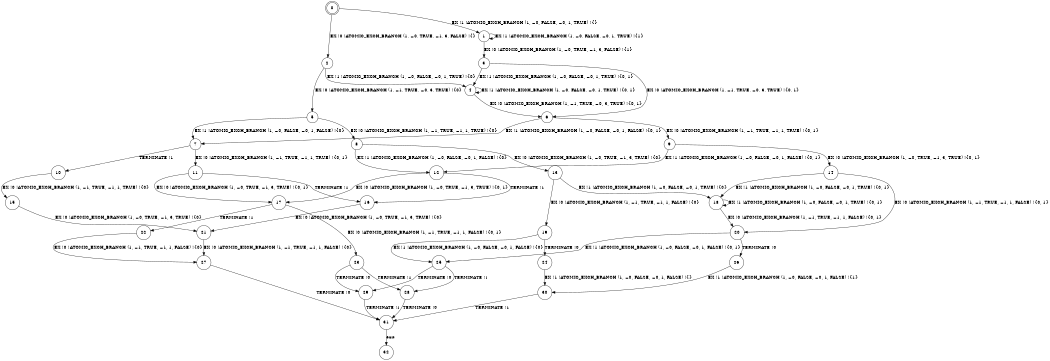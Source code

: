 digraph BCG {
size = "7, 10.5";
center = TRUE;
node [shape = circle];
0 [peripheries = 2];
0 -> 1 [label = "EX !1 !ATOMIC_EXCH_BRANCH (1, +0, FALSE, +0, 1, TRUE) !{}"];
0 -> 2 [label = "EX !0 !ATOMIC_EXCH_BRANCH (1, +0, TRUE, +1, 3, FALSE) !{}"];
1 -> 3 [label = "EX !0 !ATOMIC_EXCH_BRANCH (1, +0, TRUE, +1, 3, FALSE) !{1}"];
1 -> 1 [label = "EX !1 !ATOMIC_EXCH_BRANCH (1, +0, FALSE, +0, 1, TRUE) !{1}"];
2 -> 4 [label = "EX !1 !ATOMIC_EXCH_BRANCH (1, +0, FALSE, +0, 1, TRUE) !{0}"];
2 -> 5 [label = "EX !0 !ATOMIC_EXCH_BRANCH (1, +1, TRUE, +0, 3, TRUE) !{0}"];
3 -> 4 [label = "EX !1 !ATOMIC_EXCH_BRANCH (1, +0, FALSE, +0, 1, TRUE) !{0, 1}"];
3 -> 6 [label = "EX !0 !ATOMIC_EXCH_BRANCH (1, +1, TRUE, +0, 3, TRUE) !{0, 1}"];
4 -> 4 [label = "EX !1 !ATOMIC_EXCH_BRANCH (1, +0, FALSE, +0, 1, TRUE) !{0, 1}"];
4 -> 6 [label = "EX !0 !ATOMIC_EXCH_BRANCH (1, +1, TRUE, +0, 3, TRUE) !{0, 1}"];
5 -> 7 [label = "EX !1 !ATOMIC_EXCH_BRANCH (1, +0, FALSE, +0, 1, FALSE) !{0}"];
5 -> 8 [label = "EX !0 !ATOMIC_EXCH_BRANCH (1, +1, TRUE, +1, 1, TRUE) !{0}"];
6 -> 7 [label = "EX !1 !ATOMIC_EXCH_BRANCH (1, +0, FALSE, +0, 1, FALSE) !{0, 1}"];
6 -> 9 [label = "EX !0 !ATOMIC_EXCH_BRANCH (1, +1, TRUE, +1, 1, TRUE) !{0, 1}"];
7 -> 10 [label = "TERMINATE !1"];
7 -> 11 [label = "EX !0 !ATOMIC_EXCH_BRANCH (1, +1, TRUE, +1, 1, TRUE) !{0, 1}"];
8 -> 12 [label = "EX !1 !ATOMIC_EXCH_BRANCH (1, +0, FALSE, +0, 1, FALSE) !{0}"];
8 -> 13 [label = "EX !0 !ATOMIC_EXCH_BRANCH (1, +0, TRUE, +1, 3, TRUE) !{0}"];
9 -> 12 [label = "EX !1 !ATOMIC_EXCH_BRANCH (1, +0, FALSE, +0, 1, FALSE) !{0, 1}"];
9 -> 14 [label = "EX !0 !ATOMIC_EXCH_BRANCH (1, +0, TRUE, +1, 3, TRUE) !{0, 1}"];
10 -> 15 [label = "EX !0 !ATOMIC_EXCH_BRANCH (1, +1, TRUE, +1, 1, TRUE) !{0}"];
11 -> 16 [label = "TERMINATE !1"];
11 -> 17 [label = "EX !0 !ATOMIC_EXCH_BRANCH (1, +0, TRUE, +1, 3, TRUE) !{0, 1}"];
12 -> 16 [label = "TERMINATE !1"];
12 -> 17 [label = "EX !0 !ATOMIC_EXCH_BRANCH (1, +0, TRUE, +1, 3, TRUE) !{0, 1}"];
13 -> 18 [label = "EX !1 !ATOMIC_EXCH_BRANCH (1, +0, FALSE, +0, 1, TRUE) !{0}"];
13 -> 19 [label = "EX !0 !ATOMIC_EXCH_BRANCH (1, +1, TRUE, +1, 1, FALSE) !{0}"];
14 -> 18 [label = "EX !1 !ATOMIC_EXCH_BRANCH (1, +0, FALSE, +0, 1, TRUE) !{0, 1}"];
14 -> 20 [label = "EX !0 !ATOMIC_EXCH_BRANCH (1, +1, TRUE, +1, 1, FALSE) !{0, 1}"];
15 -> 21 [label = "EX !0 !ATOMIC_EXCH_BRANCH (1, +0, TRUE, +1, 3, TRUE) !{0}"];
16 -> 21 [label = "EX !0 !ATOMIC_EXCH_BRANCH (1, +0, TRUE, +1, 3, TRUE) !{0}"];
17 -> 22 [label = "TERMINATE !1"];
17 -> 23 [label = "EX !0 !ATOMIC_EXCH_BRANCH (1, +1, TRUE, +1, 1, FALSE) !{0, 1}"];
18 -> 18 [label = "EX !1 !ATOMIC_EXCH_BRANCH (1, +0, FALSE, +0, 1, TRUE) !{0, 1}"];
18 -> 20 [label = "EX !0 !ATOMIC_EXCH_BRANCH (1, +1, TRUE, +1, 1, FALSE) !{0, 1}"];
19 -> 24 [label = "TERMINATE !0"];
19 -> 25 [label = "EX !1 !ATOMIC_EXCH_BRANCH (1, +0, FALSE, +0, 1, FALSE) !{0}"];
20 -> 26 [label = "TERMINATE !0"];
20 -> 25 [label = "EX !1 !ATOMIC_EXCH_BRANCH (1, +0, FALSE, +0, 1, FALSE) !{0, 1}"];
21 -> 27 [label = "EX !0 !ATOMIC_EXCH_BRANCH (1, +1, TRUE, +1, 1, FALSE) !{0}"];
22 -> 27 [label = "EX !0 !ATOMIC_EXCH_BRANCH (1, +1, TRUE, +1, 1, FALSE) !{0}"];
23 -> 28 [label = "TERMINATE !1"];
23 -> 29 [label = "TERMINATE !0"];
24 -> 30 [label = "EX !1 !ATOMIC_EXCH_BRANCH (1, +0, FALSE, +0, 1, FALSE) !{}"];
25 -> 28 [label = "TERMINATE !1"];
25 -> 29 [label = "TERMINATE !0"];
26 -> 30 [label = "EX !1 !ATOMIC_EXCH_BRANCH (1, +0, FALSE, +0, 1, FALSE) !{1}"];
27 -> 31 [label = "TERMINATE !0"];
28 -> 31 [label = "TERMINATE !0"];
29 -> 31 [label = "TERMINATE !1"];
30 -> 31 [label = "TERMINATE !1"];
31 -> 32 [label = "exit"];
}

